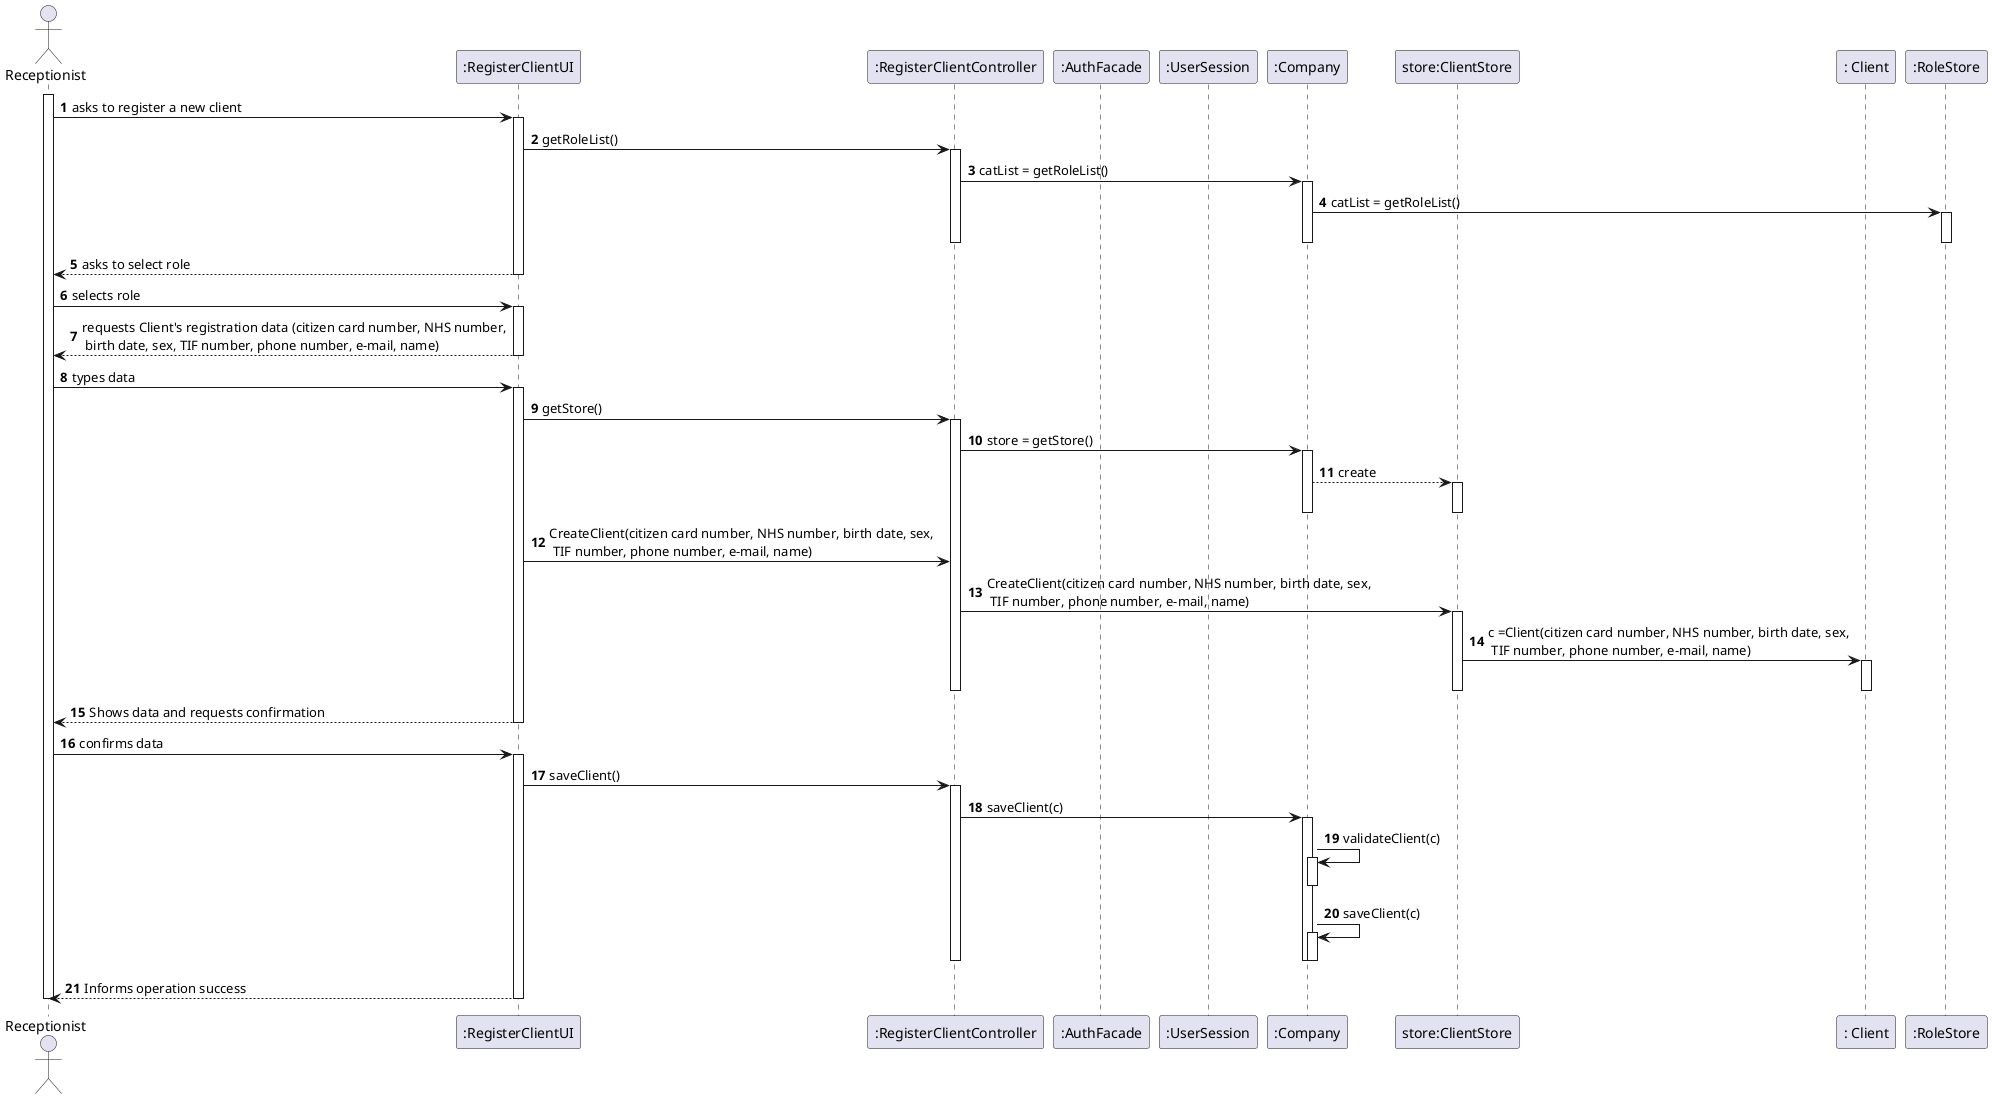 @startuml
autonumber

actor Receptionist as R
participant ":RegisterClientUI" as UI
participant ":RegisterClientController" as CTRL
participant ":AuthFacade" as Auth
participant ":UserSession" as User
participant ":Company" as COMPANY
participant "store:ClientStore" as S
participant ": Client" as C
participant ":RoleStore" as RoleStore

activate R
R -> UI: asks to register a new client
activate UI





UI -> CTRL : getRoleList()

activate CTRL
CTRL -> COMPANY : catList = getRoleList()

activate COMPANY

COMPANY -> RoleStore : catList = getRoleList()
activate RoleStore
deactivate RoleStore
deactivate COMPANY
deactivate CTRL
UI --> R: asks to select role
deactivate UI
R -> UI: selects role

activate UI




UI --> R: requests Client's registration data (citizen card number, NHS number,\n birth date, sex, TIF number, phone number, e-mail, name)

deactivate UI
R -> UI: types data
activate UI
UI -> CTRL : getStore()
activate CTRL
CTRL -> COMPANY: store = getStore()
activate COMPANY
COMPANY --> S: create
activate S
deactivate S

deactivate COMPANY
CTRL <- UI: CreateClient(citizen card number, NHS number, birth date, sex,\n TIF number, phone number, e-mail, name)
CTRL -> S:CreateClient(citizen card number, NHS number, birth date, sex,\n TIF number, phone number, e-mail, name)
activate S
S -> C: c =Client(citizen card number, NHS number, birth date, sex,\n TIF number, phone number, e-mail, name)
activate C
deactivate C
deactivate S


deactivate CTRL

R <-- UI: Shows data and requests confirmation
deactivate UI
R -> UI: confirms data
activate UI
UI-> CTRL : saveClient()
activate CTRL
CTRL -> COMPANY: saveClient(c)
activate COMPANY
COMPANY -> COMPANY : validateClient(c)
activate COMPANY
deactivate COMPANY
COMPANY -> COMPANY : saveClient(c)
activate COMPANY
deactivate COMPANY
deactivate COMPANY
deactivate CTRL


UI --> R : Informs operation success
deactivate CTRL
deactivate UI
deactivate R

@enduml
